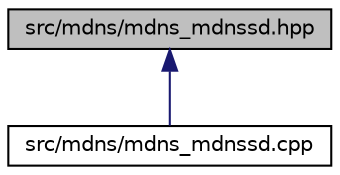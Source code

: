 digraph "src/mdns/mdns_mdnssd.hpp"
{
  edge [fontname="Helvetica",fontsize="10",labelfontname="Helvetica",labelfontsize="10"];
  node [fontname="Helvetica",fontsize="10",shape=record];
  Node6 [label="src/mdns/mdns_mdnssd.hpp",height=0.2,width=0.4,color="black", fillcolor="grey75", style="filled", fontcolor="black"];
  Node6 -> Node7 [dir="back",color="midnightblue",fontsize="10",style="solid",fontname="Helvetica"];
  Node7 [label="src/mdns/mdns_mdnssd.cpp",height=0.2,width=0.4,color="black", fillcolor="white", style="filled",URL="$d5/d69/mdns__mdnssd_8cpp.html",tooltip="This file implements MDNS service based on avahi. "];
}
